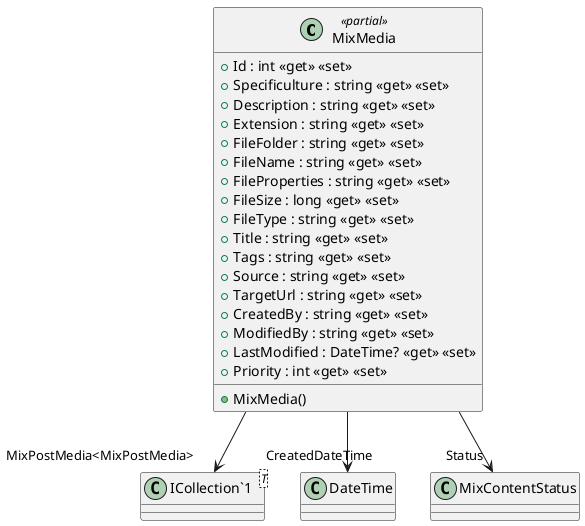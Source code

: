 @startuml
class MixMedia <<partial>> {
    + MixMedia()
    + Id : int <<get>> <<set>>
    + Specificulture : string <<get>> <<set>>
    + Description : string <<get>> <<set>>
    + Extension : string <<get>> <<set>>
    + FileFolder : string <<get>> <<set>>
    + FileName : string <<get>> <<set>>
    + FileProperties : string <<get>> <<set>>
    + FileSize : long <<get>> <<set>>
    + FileType : string <<get>> <<set>>
    + Title : string <<get>> <<set>>
    + Tags : string <<get>> <<set>>
    + Source : string <<get>> <<set>>
    + TargetUrl : string <<get>> <<set>>
    + CreatedBy : string <<get>> <<set>>
    + ModifiedBy : string <<get>> <<set>>
    + LastModified : DateTime? <<get>> <<set>>
    + Priority : int <<get>> <<set>>
}
class "ICollection`1"<T> {
}
MixMedia --> "CreatedDateTime" DateTime
MixMedia --> "Status" MixContentStatus
MixMedia --> "MixPostMedia<MixPostMedia>" "ICollection`1"
@enduml
